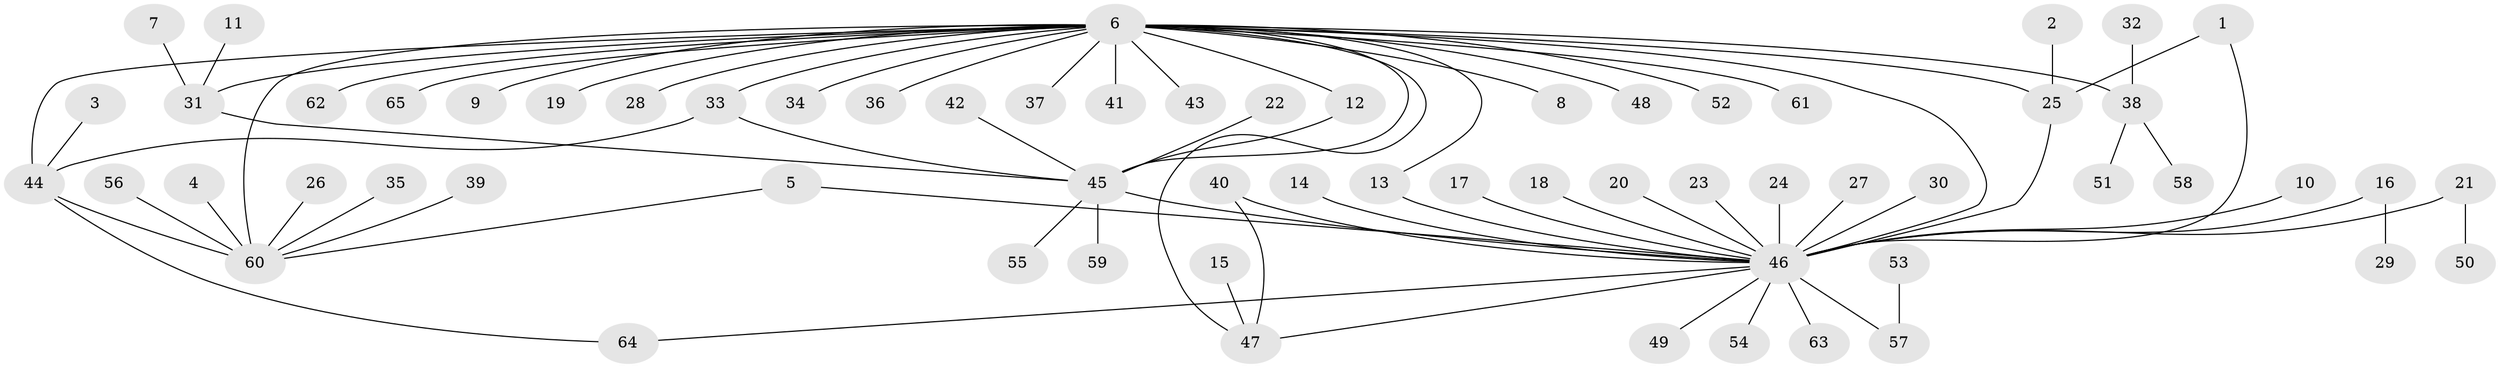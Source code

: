 // original degree distribution, {29: 0.007692307692307693, 1: 0.5615384615384615, 7: 0.015384615384615385, 8: 0.007692307692307693, 2: 0.2, 22: 0.007692307692307693, 5: 0.05384615384615385, 4: 0.038461538461538464, 3: 0.1, 6: 0.007692307692307693}
// Generated by graph-tools (version 1.1) at 2025/25/03/09/25 03:25:58]
// undirected, 65 vertices, 77 edges
graph export_dot {
graph [start="1"]
  node [color=gray90,style=filled];
  1;
  2;
  3;
  4;
  5;
  6;
  7;
  8;
  9;
  10;
  11;
  12;
  13;
  14;
  15;
  16;
  17;
  18;
  19;
  20;
  21;
  22;
  23;
  24;
  25;
  26;
  27;
  28;
  29;
  30;
  31;
  32;
  33;
  34;
  35;
  36;
  37;
  38;
  39;
  40;
  41;
  42;
  43;
  44;
  45;
  46;
  47;
  48;
  49;
  50;
  51;
  52;
  53;
  54;
  55;
  56;
  57;
  58;
  59;
  60;
  61;
  62;
  63;
  64;
  65;
  1 -- 25 [weight=1.0];
  1 -- 46 [weight=1.0];
  2 -- 25 [weight=1.0];
  3 -- 44 [weight=1.0];
  4 -- 60 [weight=1.0];
  5 -- 46 [weight=1.0];
  5 -- 60 [weight=1.0];
  6 -- 8 [weight=1.0];
  6 -- 9 [weight=1.0];
  6 -- 12 [weight=1.0];
  6 -- 13 [weight=1.0];
  6 -- 19 [weight=1.0];
  6 -- 25 [weight=2.0];
  6 -- 28 [weight=1.0];
  6 -- 31 [weight=1.0];
  6 -- 33 [weight=1.0];
  6 -- 34 [weight=1.0];
  6 -- 36 [weight=1.0];
  6 -- 37 [weight=1.0];
  6 -- 38 [weight=1.0];
  6 -- 41 [weight=1.0];
  6 -- 43 [weight=1.0];
  6 -- 44 [weight=2.0];
  6 -- 45 [weight=2.0];
  6 -- 46 [weight=1.0];
  6 -- 47 [weight=1.0];
  6 -- 48 [weight=1.0];
  6 -- 52 [weight=1.0];
  6 -- 60 [weight=2.0];
  6 -- 61 [weight=1.0];
  6 -- 62 [weight=1.0];
  6 -- 65 [weight=1.0];
  7 -- 31 [weight=1.0];
  10 -- 46 [weight=2.0];
  11 -- 31 [weight=1.0];
  12 -- 45 [weight=1.0];
  13 -- 46 [weight=1.0];
  14 -- 46 [weight=1.0];
  15 -- 47 [weight=1.0];
  16 -- 29 [weight=1.0];
  16 -- 46 [weight=2.0];
  17 -- 46 [weight=1.0];
  18 -- 46 [weight=1.0];
  20 -- 46 [weight=1.0];
  21 -- 46 [weight=2.0];
  21 -- 50 [weight=1.0];
  22 -- 45 [weight=1.0];
  23 -- 46 [weight=1.0];
  24 -- 46 [weight=1.0];
  25 -- 46 [weight=1.0];
  26 -- 60 [weight=1.0];
  27 -- 46 [weight=1.0];
  30 -- 46 [weight=1.0];
  31 -- 45 [weight=1.0];
  32 -- 38 [weight=1.0];
  33 -- 44 [weight=1.0];
  33 -- 45 [weight=1.0];
  35 -- 60 [weight=1.0];
  38 -- 51 [weight=1.0];
  38 -- 58 [weight=1.0];
  39 -- 60 [weight=1.0];
  40 -- 46 [weight=1.0];
  40 -- 47 [weight=1.0];
  42 -- 45 [weight=1.0];
  44 -- 60 [weight=1.0];
  44 -- 64 [weight=1.0];
  45 -- 46 [weight=1.0];
  45 -- 55 [weight=1.0];
  45 -- 59 [weight=1.0];
  46 -- 47 [weight=1.0];
  46 -- 49 [weight=1.0];
  46 -- 54 [weight=1.0];
  46 -- 57 [weight=1.0];
  46 -- 63 [weight=1.0];
  46 -- 64 [weight=1.0];
  53 -- 57 [weight=1.0];
  56 -- 60 [weight=1.0];
}

